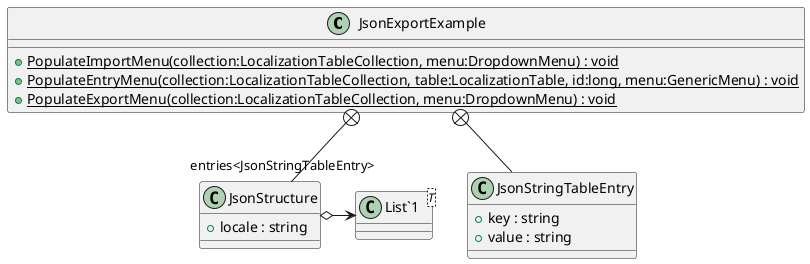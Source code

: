 @startuml
class JsonExportExample {
    + {static} PopulateImportMenu(collection:LocalizationTableCollection, menu:DropdownMenu) : void
    + {static} PopulateEntryMenu(collection:LocalizationTableCollection, table:LocalizationTable, id:long, menu:GenericMenu) : void
    + {static} PopulateExportMenu(collection:LocalizationTableCollection, menu:DropdownMenu) : void
}
class JsonStringTableEntry {
    + key : string
    + value : string
}
class JsonStructure {
    + locale : string
}
class "List`1"<T> {
}
JsonExportExample +-- JsonStringTableEntry
JsonExportExample +-- JsonStructure
JsonStructure o-> "entries<JsonStringTableEntry>" "List`1"
@enduml
